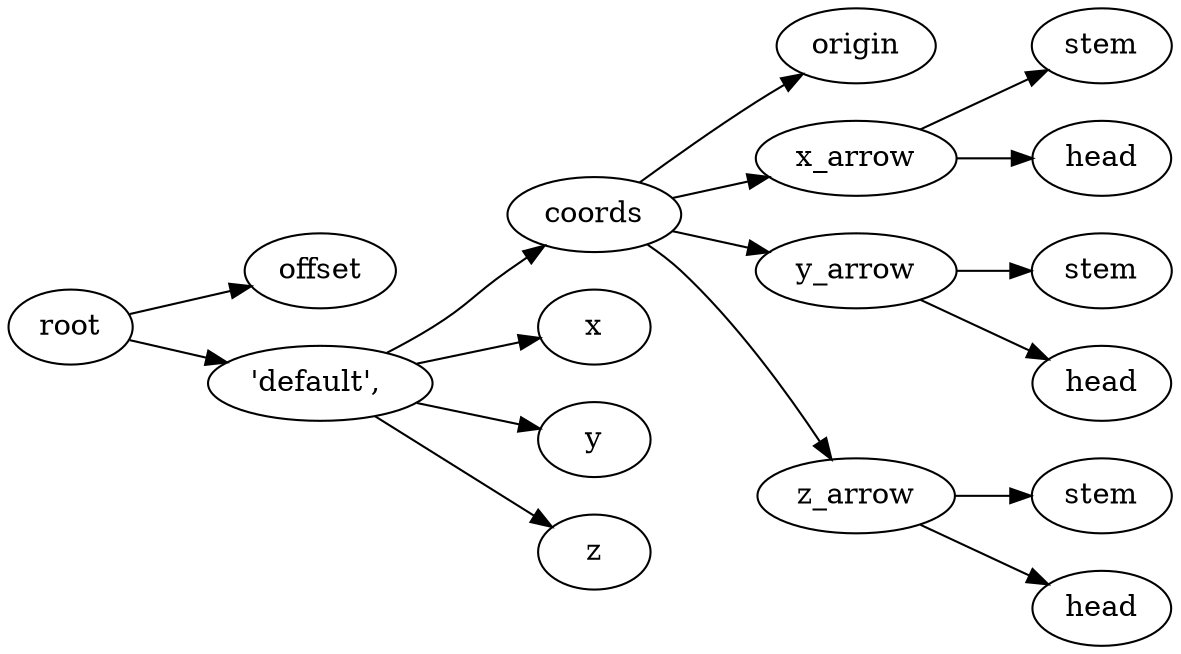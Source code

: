 digraph offset {
	graph [rankdir=LR]
	root_987 [label=root href="javascript:s=&quot;\(\)\nNone&quot;; console.log(s); alert(s);"]
	offset_988 [label=offset href="javascript:s=&quot;\(&#x27;offset&#x27;,\)\nText&quot;; console.log(s); alert(s);" tooltip=Text]
	989 [label="'default',\ " href="javascript:s=&quot;\(&quot;&#x27;default&#x27;,\ &quot;,\)\nAnnotatedCoordinates&quot;; console.log(s); alert(s);" tooltip=AnnotatedCoordinates]
	coords_990 [label=coords href="javascript:s=&quot;\(&quot;&#x27;default&#x27;,\ &quot;,\ &#x27;coords&#x27;\)\nCoordinates&quot;; console.log(s); alert(s);" tooltip=Coordinates]
	origin_991 [label=origin href="javascript:s=&quot;\(&quot;&#x27;default&#x27;,\ &quot;,\ &#x27;coords&#x27;,\ &#x27;origin&#x27;\)\nCoordinatesCage&quot;; console.log(s); alert(s);" tooltip=CoordinatesCage]
	x_arrow_992 [label=x_arrow href="javascript:s=&quot;\(&quot;&#x27;default&#x27;,\ &quot;,\ &#x27;coords&#x27;,\ &#x27;x_arrow&#x27;\)\nArrow&quot;; console.log(s); alert(s);" tooltip=Arrow]
	stem_993 [label=stem href="javascript:s=&quot;\(&quot;&#x27;default&#x27;,\ &quot;,\ &#x27;coords&#x27;,\ &#x27;x_arrow&#x27;,\ &#x27;stem&#x27;\)\nCone&quot;; console.log(s); alert(s);" tooltip=Cone]
	head_994 [label=head href="javascript:s=&quot;\(&quot;&#x27;default&#x27;,\ &quot;,\ &#x27;coords&#x27;,\ &#x27;x_arrow&#x27;,\ &#x27;head&#x27;\)\nCone&quot;; console.log(s); alert(s);" tooltip=Cone]
	y_arrow_995 [label=y_arrow href="javascript:s=&quot;\(&quot;&#x27;default&#x27;,\ &quot;,\ &#x27;coords&#x27;,\ &#x27;y_arrow&#x27;\)\nArrow&quot;; console.log(s); alert(s);" tooltip=Arrow]
	stem_996 [label=stem href="javascript:s=&quot;\(&quot;&#x27;default&#x27;,\ &quot;,\ &#x27;coords&#x27;,\ &#x27;y_arrow&#x27;,\ &#x27;stem&#x27;\)\nCone&quot;; console.log(s); alert(s);" tooltip=Cone]
	head_997 [label=head href="javascript:s=&quot;\(&quot;&#x27;default&#x27;,\ &quot;,\ &#x27;coords&#x27;,\ &#x27;y_arrow&#x27;,\ &#x27;head&#x27;\)\nCone&quot;; console.log(s); alert(s);" tooltip=Cone]
	z_arrow_998 [label=z_arrow href="javascript:s=&quot;\(&quot;&#x27;default&#x27;,\ &quot;,\ &#x27;coords&#x27;,\ &#x27;z_arrow&#x27;\)\nArrow&quot;; console.log(s); alert(s);" tooltip=Arrow]
	stem_999 [label=stem href="javascript:s=&quot;\(&quot;&#x27;default&#x27;,\ &quot;,\ &#x27;coords&#x27;,\ &#x27;z_arrow&#x27;,\ &#x27;stem&#x27;\)\nCone&quot;; console.log(s); alert(s);" tooltip=Cone]
	head_1000 [label=head href="javascript:s=&quot;\(&quot;&#x27;default&#x27;,\ &quot;,\ &#x27;coords&#x27;,\ &#x27;z_arrow&#x27;,\ &#x27;head&#x27;\)\nCone&quot;; console.log(s); alert(s);" tooltip=Cone]
	x_1001 [label=x href="javascript:s=&quot;\(&quot;&#x27;default&#x27;,\ &quot;,\ &#x27;x&#x27;\)\nText&quot;; console.log(s); alert(s);" tooltip=Text]
	y_1002 [label=y href="javascript:s=&quot;\(&quot;&#x27;default&#x27;,\ &quot;,\ &#x27;y&#x27;\)\nText&quot;; console.log(s); alert(s);" tooltip=Text]
	z_1003 [label=z href="javascript:s=&quot;\(&quot;&#x27;default&#x27;,\ &quot;,\ &#x27;z&#x27;\)\nText&quot;; console.log(s); alert(s);" tooltip=Text]
	root_987 -> offset_988
	root_987 -> 989
	989 -> coords_990
	coords_990 -> origin_991
	coords_990 -> x_arrow_992
	x_arrow_992 -> stem_993
	x_arrow_992 -> head_994
	coords_990 -> y_arrow_995
	y_arrow_995 -> stem_996
	y_arrow_995 -> head_997
	coords_990 -> z_arrow_998
	z_arrow_998 -> stem_999
	z_arrow_998 -> head_1000
	989 -> x_1001
	989 -> y_1002
	989 -> z_1003
}
